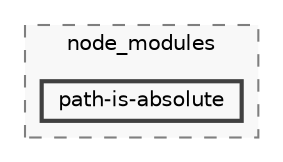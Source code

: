digraph "backend/node_modules/path-is-absolute"
{
 // LATEX_PDF_SIZE
  bgcolor="transparent";
  edge [fontname=Helvetica,fontsize=10,labelfontname=Helvetica,labelfontsize=10];
  node [fontname=Helvetica,fontsize=10,shape=box,height=0.2,width=0.4];
  compound=true
  subgraph clusterdir_86dbea9de526ba50b112ba867d8b4b1f {
    graph [ bgcolor="#f8f8f8", pencolor="grey50", label="node_modules", fontname=Helvetica,fontsize=10 style="filled,dashed", URL="dir_86dbea9de526ba50b112ba867d8b4b1f.html",tooltip=""]
  dir_58f846a61083b36ee4a45a129a3c7bd5 [label="path-is-absolute", fillcolor="#f8f8f8", color="grey25", style="filled,bold", URL="dir_58f846a61083b36ee4a45a129a3c7bd5.html",tooltip=""];
  }
}
